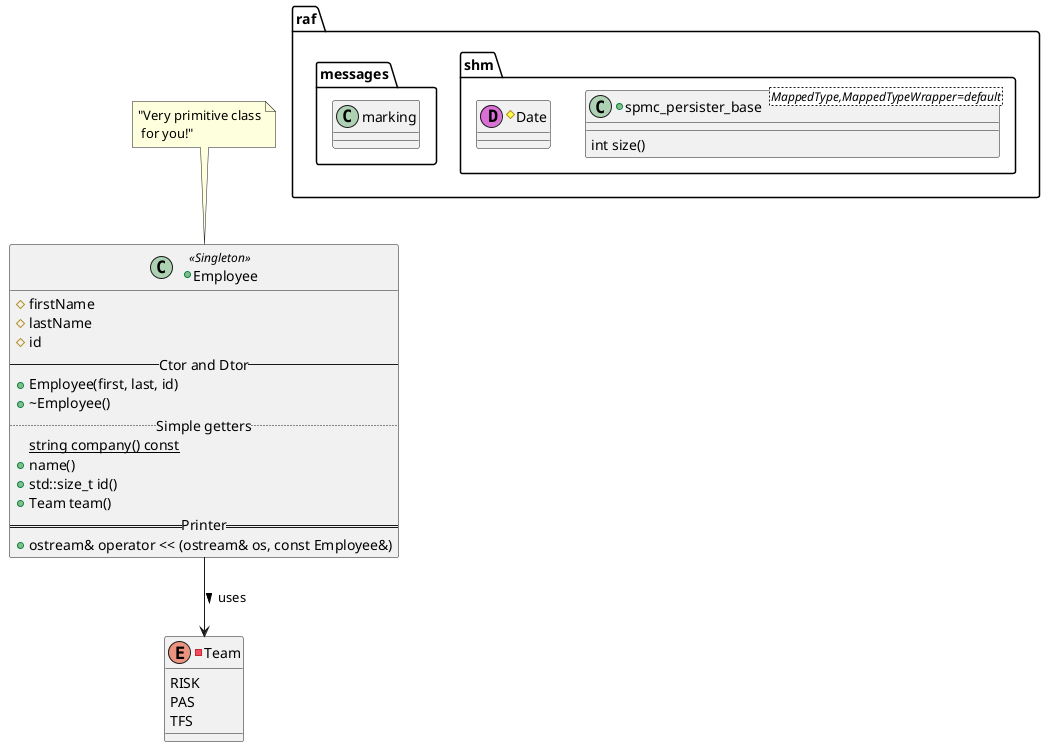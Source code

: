 @startuml
-enum Team {
RISK
PAS
TFS
}

+class Employee << Singleton >> {
# firstName
# lastName
# id
-- Ctor and Dtor --
+Employee(first, last, id)
+\~Employee()
.. Simple getters ..
{static} string company() const
+name()
+std::size_t id()
+Team team()
== Printer ==
+ostream& operator << (ostream& os, const Employee&)
}
Employee --> Team : > uses
note top of Employee : "Very primitive class\n for you!"

'how to add namespace(just encapsulate in package)
package "raf.shm" {
'add template arguments
+class spmc_persister_base<MappedType,\
MappedTypeWrapper=default> {
  int size()
}

'Add your own Spot character and color"
#class Date << (D,orchid) >> {
}

package "raf.messages" {
class marking
}
}
@enduml
